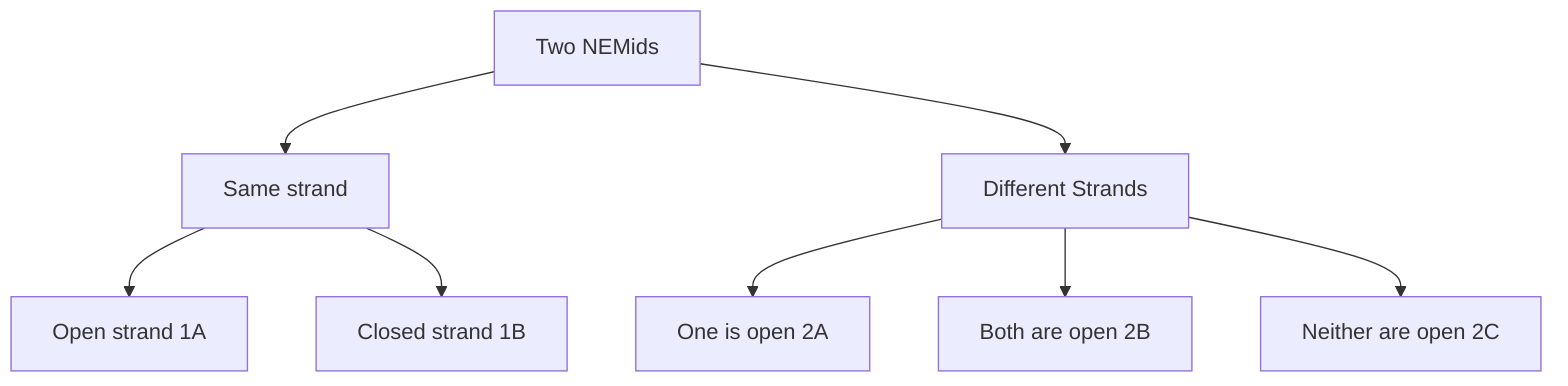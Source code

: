 graph TD
    A[Two NEMids]
    A1[Same strand]
    A2[Different Strands]

    A --> A1
    A --> A2

    A1 --> A1A[Open strand 1A]
    A1 --> A1B[Closed strand 1B]

    A2 --> A2A[One is open 2A]
    A2 --> A2B[Both are open 2B]
    A2 --> A2C[Neither are open 2C]